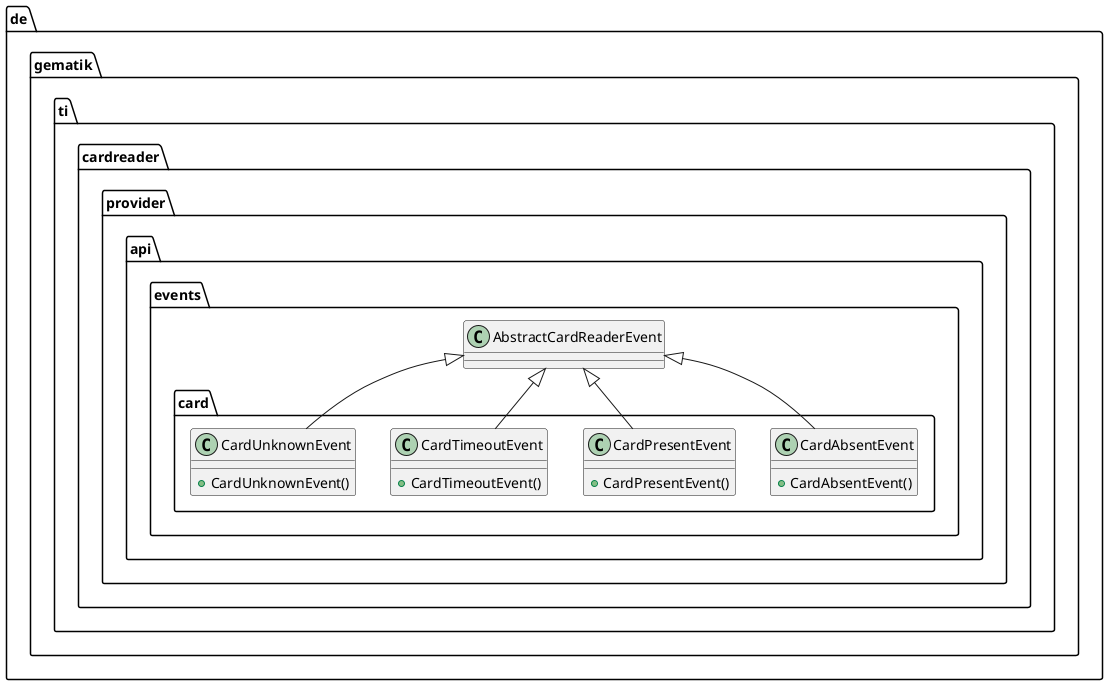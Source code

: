 @startuml



  namespace de.gematik.ti.cardreader.provider.api {
    namespace events {
      namespace card {
        class de.gematik.ti.cardreader.provider.api.events.card.CardAbsentEvent {
            + CardAbsentEvent()
        }
      }
    }
  }
  

  namespace de.gematik.ti.cardreader.provider.api {
    namespace events {
      namespace card {
        class de.gematik.ti.cardreader.provider.api.events.card.CardPresentEvent {
            + CardPresentEvent()
        }
      }
    }
  }
  

  namespace de.gematik.ti.cardreader.provider.api {
    namespace events {
      namespace card {
        class de.gematik.ti.cardreader.provider.api.events.card.CardTimeoutEvent {
            + CardTimeoutEvent()
        }
      }
    }
  }
  

  namespace de.gematik.ti.cardreader.provider.api {
    namespace events {
      namespace card {
        class de.gematik.ti.cardreader.provider.api.events.card.CardUnknownEvent {
            + CardUnknownEvent()
        }
      }
    }
  }
  

  de.gematik.ti.cardreader.provider.api.events.card.CardAbsentEvent -up-|> de.gematik.ti.cardreader.provider.api.events.AbstractCardReaderEvent
  de.gematik.ti.cardreader.provider.api.events.card.CardPresentEvent -up-|> de.gematik.ti.cardreader.provider.api.events.AbstractCardReaderEvent
  de.gematik.ti.cardreader.provider.api.events.card.CardTimeoutEvent -up-|> de.gematik.ti.cardreader.provider.api.events.AbstractCardReaderEvent
  de.gematik.ti.cardreader.provider.api.events.card.CardUnknownEvent -up-|> de.gematik.ti.cardreader.provider.api.events.AbstractCardReaderEvent









@enduml
